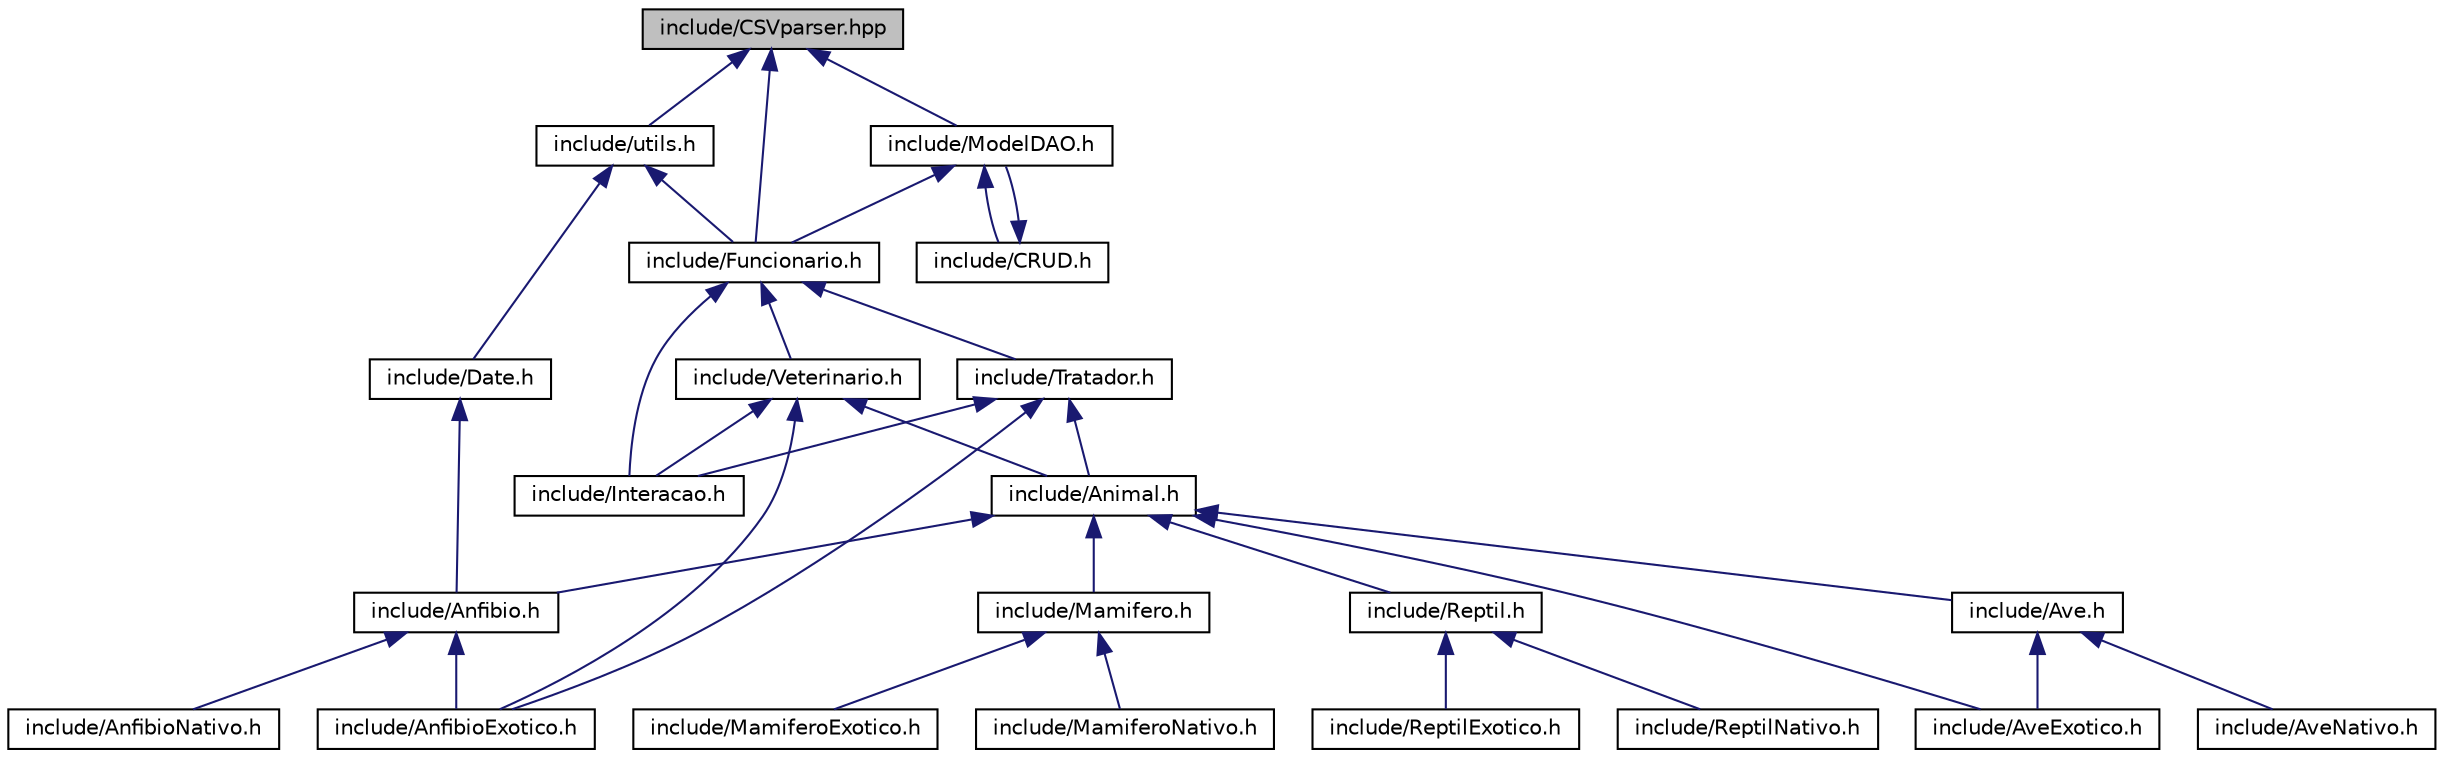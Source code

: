digraph "include/CSVparser.hpp"
{
  edge [fontname="Helvetica",fontsize="10",labelfontname="Helvetica",labelfontsize="10"];
  node [fontname="Helvetica",fontsize="10",shape=record];
  Node6 [label="include/CSVparser.hpp",height=0.2,width=0.4,color="black", fillcolor="grey75", style="filled", fontcolor="black"];
  Node6 -> Node7 [dir="back",color="midnightblue",fontsize="10",style="solid",fontname="Helvetica"];
  Node7 [label="include/utils.h",height=0.2,width=0.4,color="black", fillcolor="white", style="filled",URL="$d5/d60/utils_8h.html",tooltip="Classe em C++ para definição de funções de utilidades variadas, como: conversão de tipos..."];
  Node7 -> Node8 [dir="back",color="midnightblue",fontsize="10",style="solid",fontname="Helvetica"];
  Node8 [label="include/Date.h",height=0.2,width=0.4,color="black", fillcolor="white", style="filled",URL="$de/da7/Date_8h.html",tooltip="Classe em C++ para definição de Datas. "];
  Node8 -> Node9 [dir="back",color="midnightblue",fontsize="10",style="solid",fontname="Helvetica"];
  Node9 [label="include/Anfibio.h",height=0.2,width=0.4,color="black", fillcolor="white", style="filled",URL="$dc/dd8/Anfibio_8h_source.html"];
  Node9 -> Node10 [dir="back",color="midnightblue",fontsize="10",style="solid",fontname="Helvetica"];
  Node10 [label="include/AnfibioExotico.h",height=0.2,width=0.4,color="black", fillcolor="white", style="filled",URL="$de/d72/AnfibioExotico_8h_source.html"];
  Node9 -> Node11 [dir="back",color="midnightblue",fontsize="10",style="solid",fontname="Helvetica"];
  Node11 [label="include/AnfibioNativo.h",height=0.2,width=0.4,color="black", fillcolor="white", style="filled",URL="$d6/d4d/AnfibioNativo_8h_source.html"];
  Node7 -> Node12 [dir="back",color="midnightblue",fontsize="10",style="solid",fontname="Helvetica"];
  Node12 [label="include/Funcionario.h",height=0.2,width=0.4,color="black", fillcolor="white", style="filled",URL="$d7/d35/Funcionario_8h_source.html"];
  Node12 -> Node13 [dir="back",color="midnightblue",fontsize="10",style="solid",fontname="Helvetica"];
  Node13 [label="include/Veterinario.h",height=0.2,width=0.4,color="black", fillcolor="white", style="filled",URL="$d5/da0/Veterinario_8h_source.html"];
  Node13 -> Node14 [dir="back",color="midnightblue",fontsize="10",style="solid",fontname="Helvetica"];
  Node14 [label="include/Animal.h",height=0.2,width=0.4,color="black", fillcolor="white", style="filled",URL="$dc/db1/Animal_8h_source.html"];
  Node14 -> Node9 [dir="back",color="midnightblue",fontsize="10",style="solid",fontname="Helvetica"];
  Node14 -> Node15 [dir="back",color="midnightblue",fontsize="10",style="solid",fontname="Helvetica"];
  Node15 [label="include/Ave.h",height=0.2,width=0.4,color="black", fillcolor="white", style="filled",URL="$de/d8e/Ave_8h_source.html"];
  Node15 -> Node16 [dir="back",color="midnightblue",fontsize="10",style="solid",fontname="Helvetica"];
  Node16 [label="include/AveExotico.h",height=0.2,width=0.4,color="black", fillcolor="white", style="filled",URL="$de/db1/AveExotico_8h_source.html"];
  Node15 -> Node17 [dir="back",color="midnightblue",fontsize="10",style="solid",fontname="Helvetica"];
  Node17 [label="include/AveNativo.h",height=0.2,width=0.4,color="black", fillcolor="white", style="filled",URL="$d5/d14/AveNativo_8h_source.html"];
  Node14 -> Node16 [dir="back",color="midnightblue",fontsize="10",style="solid",fontname="Helvetica"];
  Node14 -> Node18 [dir="back",color="midnightblue",fontsize="10",style="solid",fontname="Helvetica"];
  Node18 [label="include/Mamifero.h",height=0.2,width=0.4,color="black", fillcolor="white", style="filled",URL="$d5/d2b/Mamifero_8h_source.html"];
  Node18 -> Node19 [dir="back",color="midnightblue",fontsize="10",style="solid",fontname="Helvetica"];
  Node19 [label="include/MamiferoExotico.h",height=0.2,width=0.4,color="black", fillcolor="white", style="filled",URL="$d4/dde/MamiferoExotico_8h_source.html"];
  Node18 -> Node20 [dir="back",color="midnightblue",fontsize="10",style="solid",fontname="Helvetica"];
  Node20 [label="include/MamiferoNativo.h",height=0.2,width=0.4,color="black", fillcolor="white", style="filled",URL="$d2/d94/MamiferoNativo_8h_source.html"];
  Node14 -> Node21 [dir="back",color="midnightblue",fontsize="10",style="solid",fontname="Helvetica"];
  Node21 [label="include/Reptil.h",height=0.2,width=0.4,color="black", fillcolor="white", style="filled",URL="$db/d1a/Reptil_8h_source.html"];
  Node21 -> Node22 [dir="back",color="midnightblue",fontsize="10",style="solid",fontname="Helvetica"];
  Node22 [label="include/ReptilExotico.h",height=0.2,width=0.4,color="black", fillcolor="white", style="filled",URL="$db/d67/ReptilExotico_8h_source.html"];
  Node21 -> Node23 [dir="back",color="midnightblue",fontsize="10",style="solid",fontname="Helvetica"];
  Node23 [label="include/ReptilNativo.h",height=0.2,width=0.4,color="black", fillcolor="white", style="filled",URL="$de/dff/ReptilNativo_8h_source.html"];
  Node13 -> Node10 [dir="back",color="midnightblue",fontsize="10",style="solid",fontname="Helvetica"];
  Node13 -> Node24 [dir="back",color="midnightblue",fontsize="10",style="solid",fontname="Helvetica"];
  Node24 [label="include/Interacao.h",height=0.2,width=0.4,color="black", fillcolor="white", style="filled",URL="$d1/d62/Interacao_8h_source.html"];
  Node12 -> Node25 [dir="back",color="midnightblue",fontsize="10",style="solid",fontname="Helvetica"];
  Node25 [label="include/Tratador.h",height=0.2,width=0.4,color="black", fillcolor="white", style="filled",URL="$df/d57/Tratador_8h_source.html"];
  Node25 -> Node14 [dir="back",color="midnightblue",fontsize="10",style="solid",fontname="Helvetica"];
  Node25 -> Node10 [dir="back",color="midnightblue",fontsize="10",style="solid",fontname="Helvetica"];
  Node25 -> Node24 [dir="back",color="midnightblue",fontsize="10",style="solid",fontname="Helvetica"];
  Node12 -> Node24 [dir="back",color="midnightblue",fontsize="10",style="solid",fontname="Helvetica"];
  Node6 -> Node26 [dir="back",color="midnightblue",fontsize="10",style="solid",fontname="Helvetica"];
  Node26 [label="include/ModelDAO.h",height=0.2,width=0.4,color="black", fillcolor="white", style="filled",URL="$df/d23/ModelDAO_8h_source.html"];
  Node26 -> Node12 [dir="back",color="midnightblue",fontsize="10",style="solid",fontname="Helvetica"];
  Node26 -> Node27 [dir="back",color="midnightblue",fontsize="10",style="solid",fontname="Helvetica"];
  Node27 [label="include/CRUD.h",height=0.2,width=0.4,color="black", fillcolor="white", style="filled",URL="$d7/d76/CRUD_8h_source.html"];
  Node27 -> Node26 [dir="back",color="midnightblue",fontsize="10",style="solid",fontname="Helvetica"];
  Node6 -> Node12 [dir="back",color="midnightblue",fontsize="10",style="solid",fontname="Helvetica"];
}
